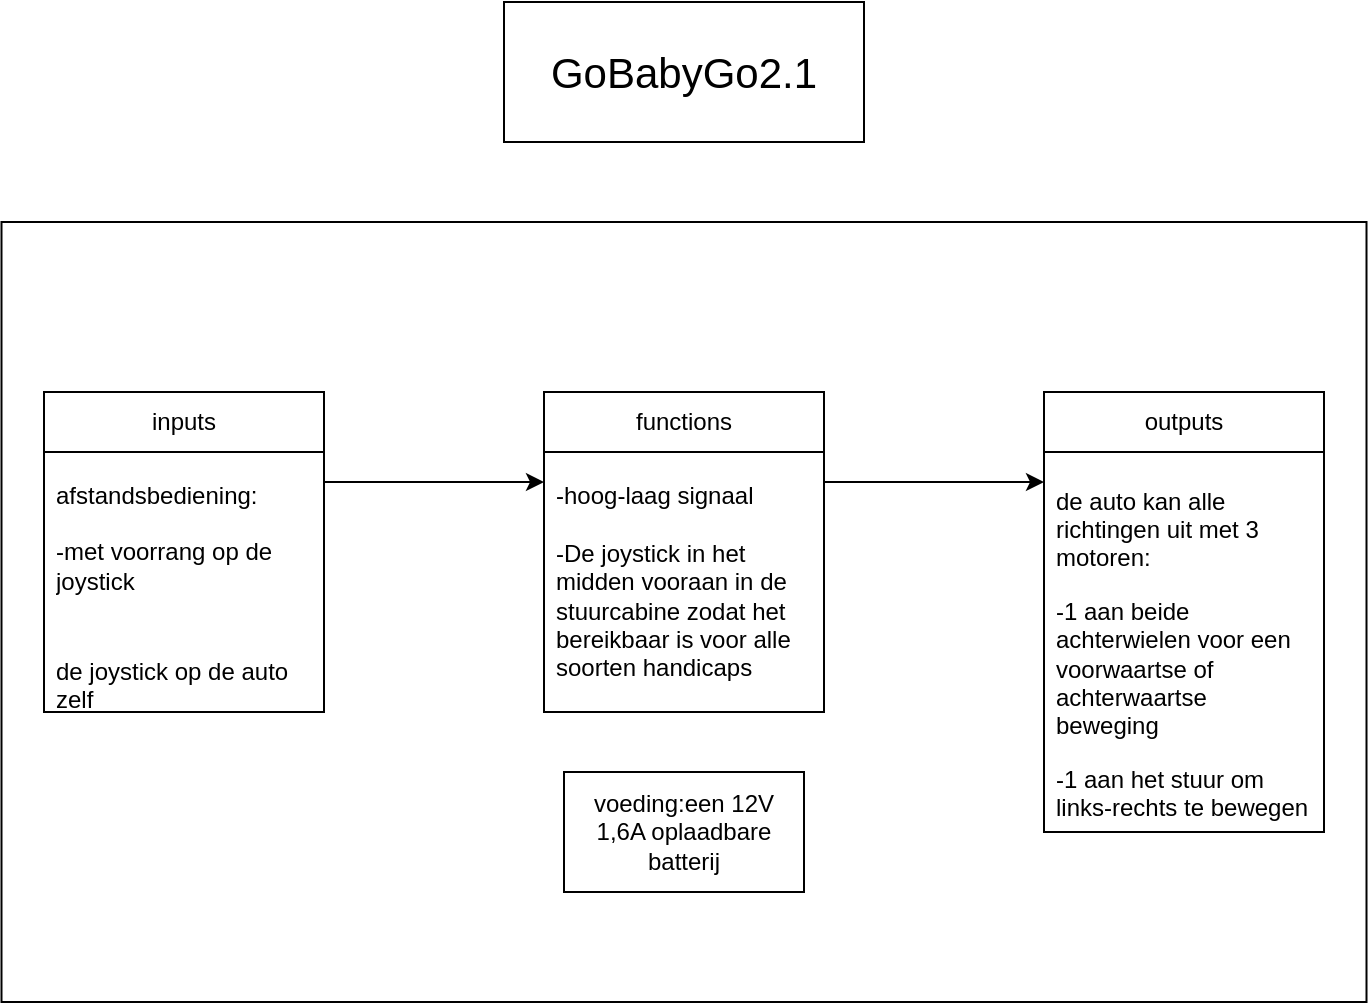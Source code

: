 <mxfile version="23.1.5" type="device">
  <diagram name="Pagina-1" id="QJNfUoUP6y4SfynT6RsD">
    <mxGraphModel dx="965" dy="567" grid="1" gridSize="10" guides="1" tooltips="1" connect="1" arrows="1" fold="1" page="1" pageScale="1" pageWidth="827" pageHeight="1169" math="0" shadow="0">
      <root>
        <mxCell id="0" />
        <mxCell id="1" parent="0" />
        <mxCell id="6oQNWkCMD8oPm-OxZQ5e-2" value="&lt;font style=&quot;font-size: 21px;&quot;&gt;GoBabyGo2.1&lt;/font&gt;" style="rounded=0;whiteSpace=wrap;html=1;" vertex="1" parent="1">
          <mxGeometry x="320" y="50" width="180" height="70" as="geometry" />
        </mxCell>
        <mxCell id="6oQNWkCMD8oPm-OxZQ5e-3" value="inputs" style="swimlane;fontStyle=0;childLayout=stackLayout;horizontal=1;startSize=30;horizontalStack=0;resizeParent=1;resizeParentMax=0;resizeLast=0;collapsible=1;marginBottom=0;whiteSpace=wrap;html=1;" vertex="1" parent="1">
          <mxGeometry x="90" y="245" width="140" height="160" as="geometry" />
        </mxCell>
        <mxCell id="6oQNWkCMD8oPm-OxZQ5e-4" value="afstandsbediening:&lt;br&gt;&lt;br&gt;-met voorrang op de joystick&lt;div&gt;&lt;br/&gt;&lt;/div&gt;" style="text;strokeColor=none;fillColor=none;align=left;verticalAlign=middle;spacingLeft=4;spacingRight=4;overflow=hidden;points=[[0,0.5],[1,0.5]];portConstraint=eastwest;rotatable=0;whiteSpace=wrap;html=1;" vertex="1" parent="6oQNWkCMD8oPm-OxZQ5e-3">
          <mxGeometry y="30" width="140" height="100" as="geometry" />
        </mxCell>
        <mxCell id="6oQNWkCMD8oPm-OxZQ5e-5" value="de joystick op de auto zelf" style="text;strokeColor=none;fillColor=none;align=left;verticalAlign=middle;spacingLeft=4;spacingRight=4;overflow=hidden;points=[[0,0.5],[1,0.5]];portConstraint=eastwest;rotatable=0;whiteSpace=wrap;html=1;" vertex="1" parent="6oQNWkCMD8oPm-OxZQ5e-3">
          <mxGeometry y="130" width="140" height="30" as="geometry" />
        </mxCell>
        <mxCell id="6oQNWkCMD8oPm-OxZQ5e-8" value="functions" style="swimlane;fontStyle=0;childLayout=stackLayout;horizontal=1;startSize=30;horizontalStack=0;resizeParent=1;resizeParentMax=0;resizeLast=0;collapsible=1;marginBottom=0;whiteSpace=wrap;html=1;" vertex="1" parent="1">
          <mxGeometry x="340" y="245" width="140" height="160" as="geometry" />
        </mxCell>
        <mxCell id="6oQNWkCMD8oPm-OxZQ5e-9" value="-hoog-laag signaal&lt;br&gt;&lt;br&gt;-De joystick&amp;nbsp;in het midden vooraan in de stuurcabine zodat het&lt;br&gt;bereikbaar is voor alle soorten handicaps" style="text;strokeColor=none;fillColor=none;align=left;verticalAlign=middle;spacingLeft=4;spacingRight=4;overflow=hidden;points=[[0,0.5],[1,0.5]];portConstraint=eastwest;rotatable=0;whiteSpace=wrap;html=1;" vertex="1" parent="6oQNWkCMD8oPm-OxZQ5e-8">
          <mxGeometry y="30" width="140" height="130" as="geometry" />
        </mxCell>
        <mxCell id="6oQNWkCMD8oPm-OxZQ5e-12" value="outputs" style="swimlane;fontStyle=0;childLayout=stackLayout;horizontal=1;startSize=30;horizontalStack=0;resizeParent=1;resizeParentMax=0;resizeLast=0;collapsible=1;marginBottom=0;whiteSpace=wrap;html=1;" vertex="1" parent="1">
          <mxGeometry x="590" y="245" width="140" height="220" as="geometry" />
        </mxCell>
        <mxCell id="6oQNWkCMD8oPm-OxZQ5e-13" value="&lt;p class=&quot;MsoNormal&quot;&gt;&lt;span style=&quot;background-color: initial;&quot;&gt;de auto kan alle richtingen uit met &lt;/span&gt;&lt;span style=&quot;background-color: initial;&quot;&gt;3 motoren:&lt;/span&gt;&lt;br&gt;&lt;/p&gt;&lt;p class=&quot;MsoNormal&quot;&gt;&lt;span style=&quot;background-color: initial;&quot;&gt;-1 aan beide achterwielen voor een voorwaartse of achterwaartse beweging&lt;/span&gt;&lt;/p&gt;&lt;span style=&quot;background-color: initial;&quot;&gt;-1 aan het stuur om links-rechts te bewegen&lt;/span&gt;" style="text;strokeColor=none;fillColor=none;align=left;verticalAlign=middle;spacingLeft=4;spacingRight=4;overflow=hidden;points=[[0,0.5],[1,0.5]];portConstraint=eastwest;rotatable=0;whiteSpace=wrap;html=1;" vertex="1" parent="6oQNWkCMD8oPm-OxZQ5e-12">
          <mxGeometry y="30" width="140" height="190" as="geometry" />
        </mxCell>
        <mxCell id="6oQNWkCMD8oPm-OxZQ5e-16" style="edgeStyle=orthogonalEdgeStyle;rounded=0;orthogonalLoop=1;jettySize=auto;html=1;" edge="1" parent="1" source="6oQNWkCMD8oPm-OxZQ5e-4">
          <mxGeometry relative="1" as="geometry">
            <mxPoint x="340" y="290" as="targetPoint" />
            <Array as="points">
              <mxPoint x="340" y="290" />
            </Array>
          </mxGeometry>
        </mxCell>
        <mxCell id="6oQNWkCMD8oPm-OxZQ5e-18" value="" style="whiteSpace=wrap;html=1;aspect=fixed;fillStyle=auto;fillColor=none;" vertex="1" parent="1">
          <mxGeometry x="68.75" y="160" width="682.5" height="390" as="geometry" />
        </mxCell>
        <mxCell id="6oQNWkCMD8oPm-OxZQ5e-19" value="voeding:een 12V 1,6A oplaadbare batterij" style="rounded=0;whiteSpace=wrap;html=1;" vertex="1" parent="1">
          <mxGeometry x="350" y="435" width="120" height="60" as="geometry" />
        </mxCell>
        <mxCell id="6oQNWkCMD8oPm-OxZQ5e-20" style="edgeStyle=orthogonalEdgeStyle;rounded=0;orthogonalLoop=1;jettySize=auto;html=1;" edge="1" parent="1">
          <mxGeometry relative="1" as="geometry">
            <mxPoint x="480" y="290" as="sourcePoint" />
            <mxPoint x="590" y="290" as="targetPoint" />
            <Array as="points">
              <mxPoint x="590" y="290" />
            </Array>
          </mxGeometry>
        </mxCell>
      </root>
    </mxGraphModel>
  </diagram>
</mxfile>
